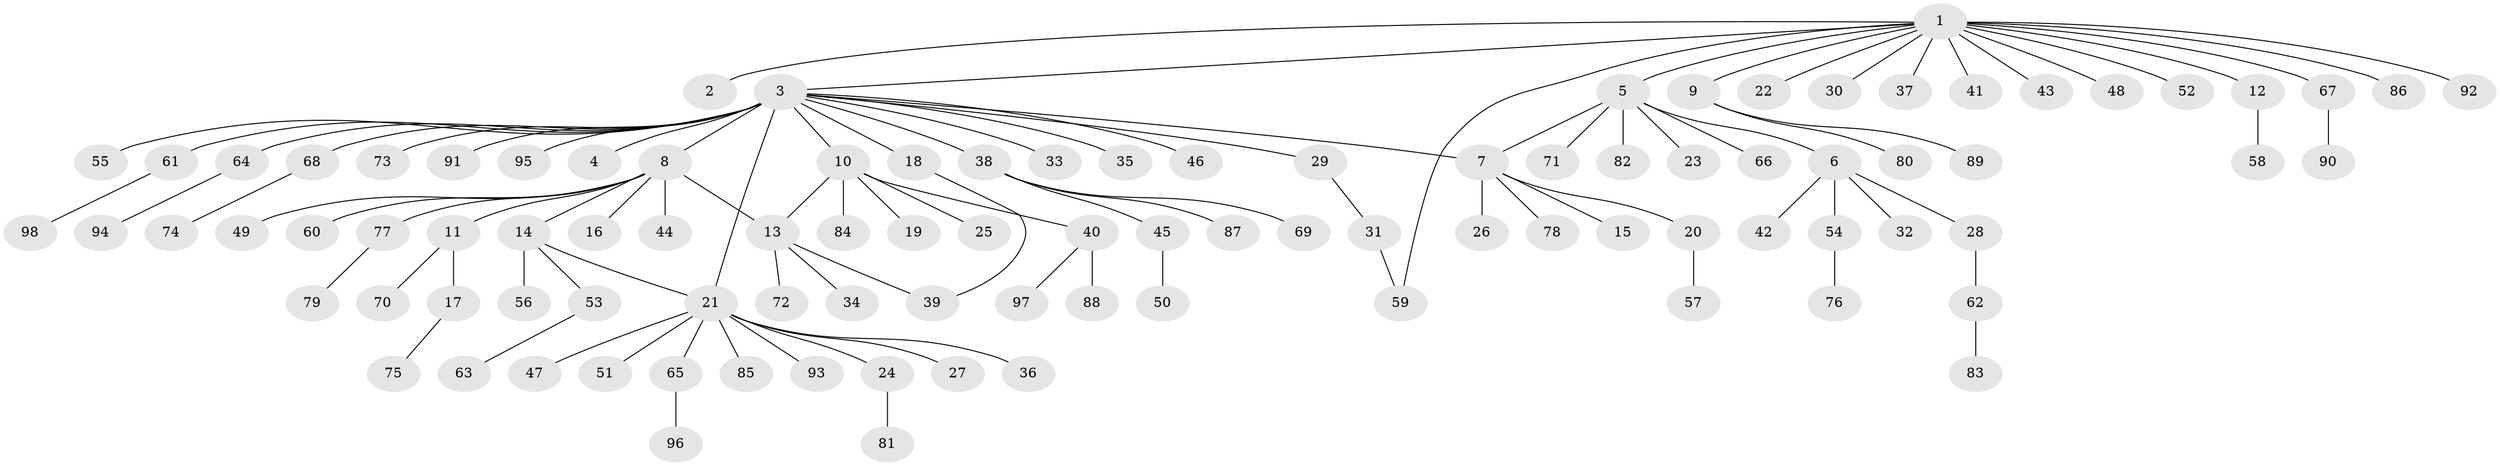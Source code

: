 // Generated by graph-tools (version 1.1) at 2025/26/03/09/25 03:26:07]
// undirected, 98 vertices, 102 edges
graph export_dot {
graph [start="1"]
  node [color=gray90,style=filled];
  1;
  2;
  3;
  4;
  5;
  6;
  7;
  8;
  9;
  10;
  11;
  12;
  13;
  14;
  15;
  16;
  17;
  18;
  19;
  20;
  21;
  22;
  23;
  24;
  25;
  26;
  27;
  28;
  29;
  30;
  31;
  32;
  33;
  34;
  35;
  36;
  37;
  38;
  39;
  40;
  41;
  42;
  43;
  44;
  45;
  46;
  47;
  48;
  49;
  50;
  51;
  52;
  53;
  54;
  55;
  56;
  57;
  58;
  59;
  60;
  61;
  62;
  63;
  64;
  65;
  66;
  67;
  68;
  69;
  70;
  71;
  72;
  73;
  74;
  75;
  76;
  77;
  78;
  79;
  80;
  81;
  82;
  83;
  84;
  85;
  86;
  87;
  88;
  89;
  90;
  91;
  92;
  93;
  94;
  95;
  96;
  97;
  98;
  1 -- 2;
  1 -- 3;
  1 -- 5;
  1 -- 9;
  1 -- 12;
  1 -- 22;
  1 -- 30;
  1 -- 37;
  1 -- 41;
  1 -- 43;
  1 -- 48;
  1 -- 52;
  1 -- 59;
  1 -- 67;
  1 -- 86;
  1 -- 92;
  3 -- 4;
  3 -- 7;
  3 -- 8;
  3 -- 10;
  3 -- 18;
  3 -- 21;
  3 -- 29;
  3 -- 33;
  3 -- 35;
  3 -- 38;
  3 -- 46;
  3 -- 55;
  3 -- 61;
  3 -- 64;
  3 -- 68;
  3 -- 73;
  3 -- 91;
  3 -- 95;
  5 -- 6;
  5 -- 7;
  5 -- 23;
  5 -- 66;
  5 -- 71;
  5 -- 82;
  6 -- 28;
  6 -- 32;
  6 -- 42;
  6 -- 54;
  7 -- 15;
  7 -- 20;
  7 -- 26;
  7 -- 78;
  8 -- 11;
  8 -- 13;
  8 -- 14;
  8 -- 16;
  8 -- 44;
  8 -- 49;
  8 -- 60;
  8 -- 77;
  9 -- 80;
  9 -- 89;
  10 -- 13;
  10 -- 19;
  10 -- 25;
  10 -- 40;
  10 -- 84;
  11 -- 17;
  11 -- 70;
  12 -- 58;
  13 -- 34;
  13 -- 39;
  13 -- 72;
  14 -- 21;
  14 -- 53;
  14 -- 56;
  17 -- 75;
  18 -- 39;
  20 -- 57;
  21 -- 24;
  21 -- 27;
  21 -- 36;
  21 -- 47;
  21 -- 51;
  21 -- 65;
  21 -- 85;
  21 -- 93;
  24 -- 81;
  28 -- 62;
  29 -- 31;
  31 -- 59;
  38 -- 45;
  38 -- 69;
  38 -- 87;
  40 -- 88;
  40 -- 97;
  45 -- 50;
  53 -- 63;
  54 -- 76;
  61 -- 98;
  62 -- 83;
  64 -- 94;
  65 -- 96;
  67 -- 90;
  68 -- 74;
  77 -- 79;
}
